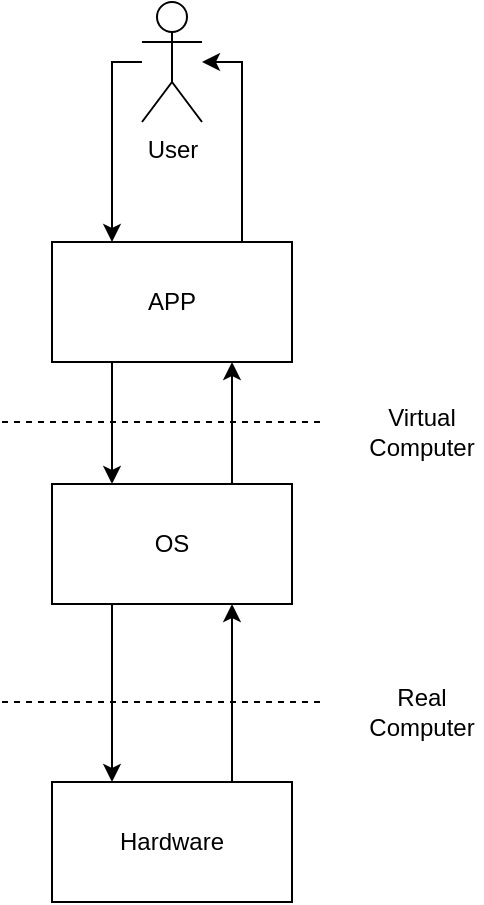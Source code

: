 <mxfile version="16.5.1" type="device"><diagram id="z1QZFWaqnJICXWj4rsXL" name="Page-1"><mxGraphModel dx="1422" dy="873" grid="1" gridSize="10" guides="1" tooltips="1" connect="1" arrows="1" fold="1" page="1" pageScale="1" pageWidth="1169" pageHeight="827" math="0" shadow="0"><root><mxCell id="0"/><mxCell id="1" parent="0"/><mxCell id="4uAl4duqeBQXmP_yCdaE-4" style="edgeStyle=orthogonalEdgeStyle;rounded=0;orthogonalLoop=1;jettySize=auto;html=1;entryX=0.25;entryY=0;entryDx=0;entryDy=0;" edge="1" parent="1" source="4uAl4duqeBQXmP_yCdaE-1" target="4uAl4duqeBQXmP_yCdaE-2"><mxGeometry relative="1" as="geometry"><Array as="points"><mxPoint x="255" y="70"/></Array></mxGeometry></mxCell><mxCell id="4uAl4duqeBQXmP_yCdaE-1" value="User" style="shape=umlActor;verticalLabelPosition=bottom;verticalAlign=top;html=1;outlineConnect=0;" vertex="1" parent="1"><mxGeometry x="270" y="40" width="30" height="60" as="geometry"/></mxCell><mxCell id="4uAl4duqeBQXmP_yCdaE-5" style="edgeStyle=orthogonalEdgeStyle;rounded=0;orthogonalLoop=1;jettySize=auto;html=1;" edge="1" parent="1" source="4uAl4duqeBQXmP_yCdaE-2" target="4uAl4duqeBQXmP_yCdaE-1"><mxGeometry relative="1" as="geometry"><Array as="points"><mxPoint x="320" y="70"/></Array></mxGeometry></mxCell><mxCell id="4uAl4duqeBQXmP_yCdaE-6" style="edgeStyle=orthogonalEdgeStyle;rounded=0;orthogonalLoop=1;jettySize=auto;html=1;exitX=0.25;exitY=1;exitDx=0;exitDy=0;entryX=0.25;entryY=0;entryDx=0;entryDy=0;" edge="1" parent="1" source="4uAl4duqeBQXmP_yCdaE-13" target="4uAl4duqeBQXmP_yCdaE-3"><mxGeometry relative="1" as="geometry"/></mxCell><mxCell id="4uAl4duqeBQXmP_yCdaE-15" style="edgeStyle=orthogonalEdgeStyle;rounded=0;orthogonalLoop=1;jettySize=auto;html=1;exitX=0.25;exitY=1;exitDx=0;exitDy=0;entryX=0.25;entryY=0;entryDx=0;entryDy=0;" edge="1" parent="1" source="4uAl4duqeBQXmP_yCdaE-2" target="4uAl4duqeBQXmP_yCdaE-13"><mxGeometry relative="1" as="geometry"/></mxCell><mxCell id="4uAl4duqeBQXmP_yCdaE-2" value="APP" style="rounded=0;whiteSpace=wrap;html=1;" vertex="1" parent="1"><mxGeometry x="225" y="160" width="120" height="60" as="geometry"/></mxCell><mxCell id="4uAl4duqeBQXmP_yCdaE-7" style="edgeStyle=orthogonalEdgeStyle;rounded=0;orthogonalLoop=1;jettySize=auto;html=1;exitX=0.75;exitY=0;exitDx=0;exitDy=0;entryX=0.75;entryY=1;entryDx=0;entryDy=0;" edge="1" parent="1" source="4uAl4duqeBQXmP_yCdaE-3" target="4uAl4duqeBQXmP_yCdaE-13"><mxGeometry relative="1" as="geometry"/></mxCell><mxCell id="4uAl4duqeBQXmP_yCdaE-3" value="Hardware" style="rounded=0;whiteSpace=wrap;html=1;" vertex="1" parent="1"><mxGeometry x="225" y="430" width="120" height="60" as="geometry"/></mxCell><mxCell id="4uAl4duqeBQXmP_yCdaE-8" value="" style="endArrow=none;dashed=1;html=1;rounded=0;" edge="1" parent="1"><mxGeometry width="50" height="50" relative="1" as="geometry"><mxPoint x="200" y="390" as="sourcePoint"/><mxPoint x="360" y="390" as="targetPoint"/></mxGeometry></mxCell><mxCell id="4uAl4duqeBQXmP_yCdaE-10" value="Real&lt;br&gt;Computer" style="text;html=1;strokeColor=none;fillColor=none;align=center;verticalAlign=middle;whiteSpace=wrap;rounded=0;" vertex="1" parent="1"><mxGeometry x="380" y="380" width="60" height="30" as="geometry"/></mxCell><mxCell id="4uAl4duqeBQXmP_yCdaE-14" style="edgeStyle=orthogonalEdgeStyle;rounded=0;orthogonalLoop=1;jettySize=auto;html=1;exitX=0.75;exitY=0;exitDx=0;exitDy=0;entryX=0.75;entryY=1;entryDx=0;entryDy=0;" edge="1" parent="1" source="4uAl4duqeBQXmP_yCdaE-13" target="4uAl4duqeBQXmP_yCdaE-2"><mxGeometry relative="1" as="geometry"/></mxCell><mxCell id="4uAl4duqeBQXmP_yCdaE-13" value="OS" style="rounded=0;whiteSpace=wrap;html=1;" vertex="1" parent="1"><mxGeometry x="225" y="281" width="120" height="60" as="geometry"/></mxCell><mxCell id="4uAl4duqeBQXmP_yCdaE-16" value="" style="endArrow=none;dashed=1;html=1;rounded=0;" edge="1" parent="1"><mxGeometry width="50" height="50" relative="1" as="geometry"><mxPoint x="200" y="250" as="sourcePoint"/><mxPoint x="360" y="250" as="targetPoint"/></mxGeometry></mxCell><mxCell id="4uAl4duqeBQXmP_yCdaE-17" value="Virtual&lt;br&gt;Computer" style="text;html=1;strokeColor=none;fillColor=none;align=center;verticalAlign=middle;whiteSpace=wrap;rounded=0;" vertex="1" parent="1"><mxGeometry x="380" y="240" width="60" height="30" as="geometry"/></mxCell></root></mxGraphModel></diagram></mxfile>